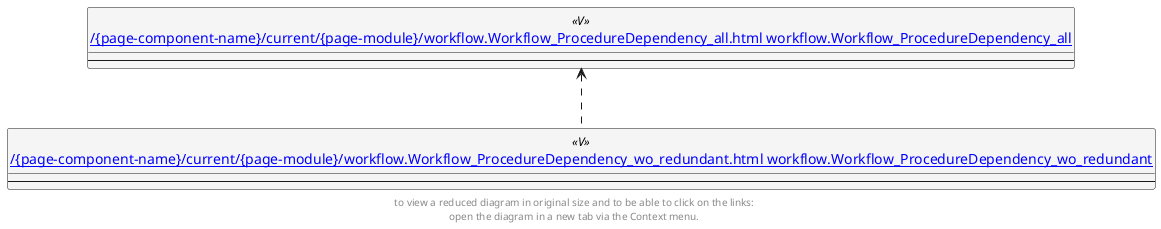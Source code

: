 @startuml
'Left to right direction
top to bottom direction
hide circle
'avoide "." issues:
set namespaceSeparator none


skinparam class {
  BackgroundColor White
  BackgroundColor<<FN>> Yellow
  BackgroundColor<<FS>> Yellow
  BackgroundColor<<FT>> LightGray
  BackgroundColor<<IF>> Yellow
  BackgroundColor<<IS>> Yellow
  BackgroundColor<<P>> Aqua
  BackgroundColor<<PC>> Aqua
  BackgroundColor<<SN>> Yellow
  BackgroundColor<<SO>> SlateBlue
  BackgroundColor<<TF>> LightGray
  BackgroundColor<<TR>> Tomato
  BackgroundColor<<U>> White
  BackgroundColor<<V>> WhiteSmoke
  BackgroundColor<<X>> Aqua
}


entity "[[{site-url}/{page-component-name}/current/{page-module}/workflow.Workflow_ProcedureDependency_all.html workflow.Workflow_ProcedureDependency_all]]" as workflow.Workflow_ProcedureDependency_all << V >> {
  --
}

entity "[[{site-url}/{page-component-name}/current/{page-module}/workflow.Workflow_ProcedureDependency_wo_redundant.html workflow.Workflow_ProcedureDependency_wo_redundant]]" as workflow.Workflow_ProcedureDependency_wo_redundant << V >> {
  --
}

workflow.Workflow_ProcedureDependency_all <.. workflow.Workflow_ProcedureDependency_wo_redundant
footer
to view a reduced diagram in original size and to be able to click on the links:
open the diagram in a new tab via the Context menu.
end footer

@enduml


